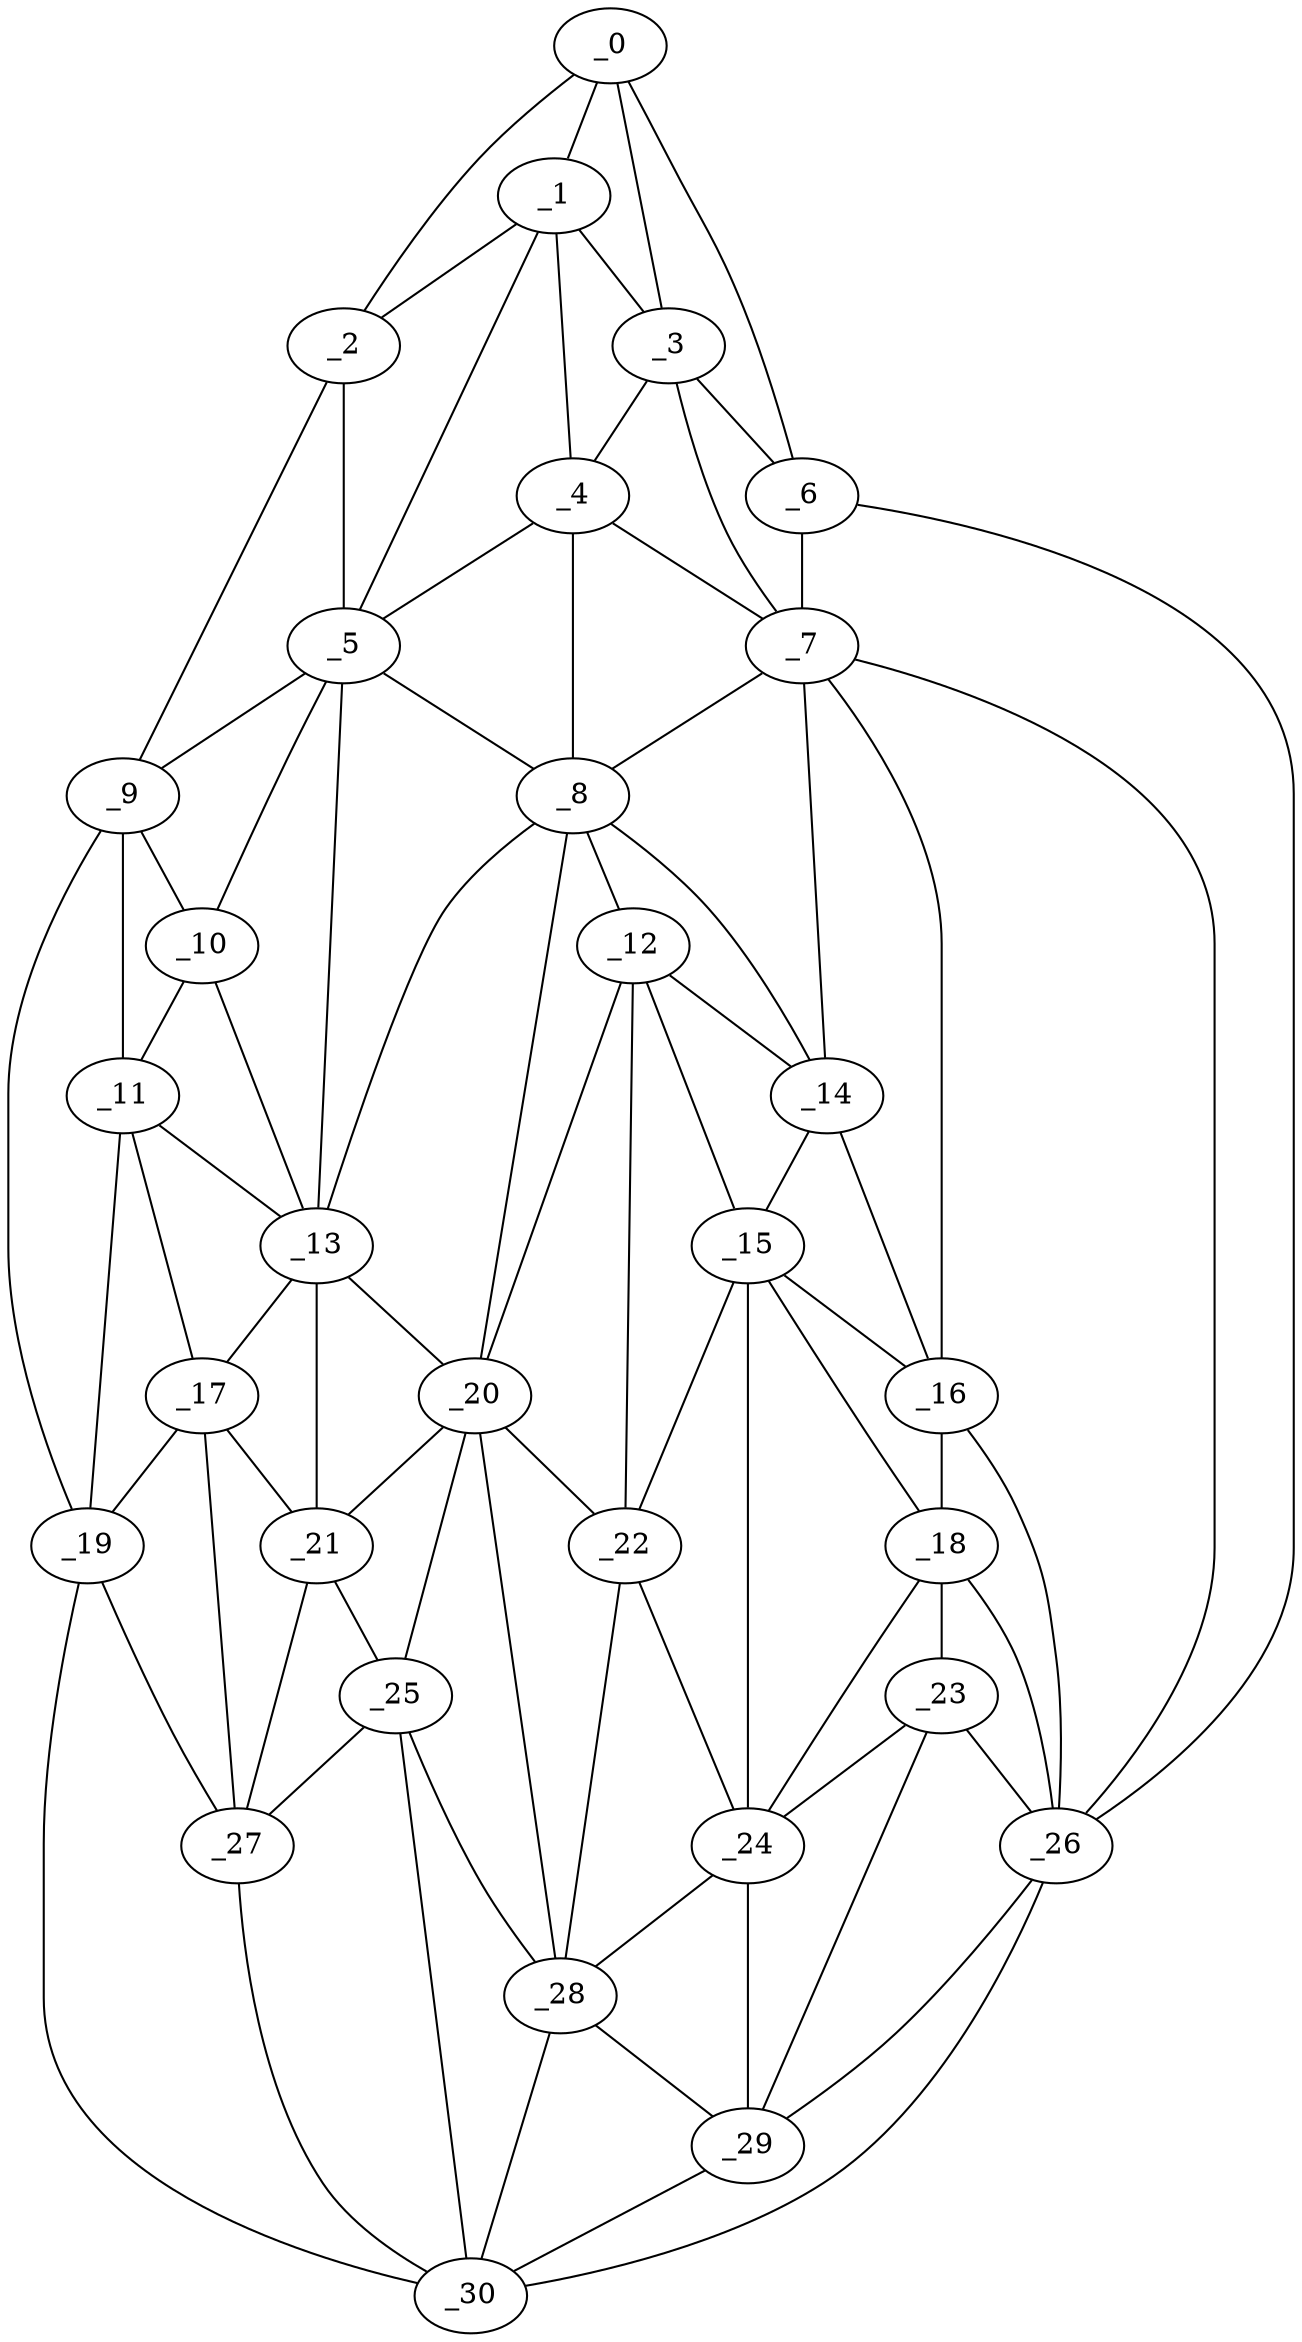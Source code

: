 graph "obj89__15.gxl" {
	_0	 [x=14,
		y=11];
	_1	 [x=22,
		y=39];
	_0 -- _1	 [valence=2];
	_2	 [x=24,
		y=118];
	_0 -- _2	 [valence=1];
	_3	 [x=28,
		y=34];
	_0 -- _3	 [valence=1];
	_6	 [x=45,
		y=5];
	_0 -- _6	 [valence=1];
	_1 -- _2	 [valence=1];
	_1 -- _3	 [valence=2];
	_4	 [x=36,
		y=40];
	_1 -- _4	 [valence=2];
	_5	 [x=37,
		y=97];
	_1 -- _5	 [valence=2];
	_2 -- _5	 [valence=2];
	_9	 [x=53,
		y=124];
	_2 -- _9	 [valence=1];
	_3 -- _4	 [valence=2];
	_3 -- _6	 [valence=2];
	_7	 [x=52,
		y=13];
	_3 -- _7	 [valence=2];
	_4 -- _5	 [valence=1];
	_4 -- _7	 [valence=2];
	_8	 [x=52,
		y=43];
	_4 -- _8	 [valence=2];
	_5 -- _8	 [valence=2];
	_5 -- _9	 [valence=1];
	_10	 [x=56,
		y=107];
	_5 -- _10	 [valence=1];
	_13	 [x=68,
		y=98];
	_5 -- _13	 [valence=2];
	_6 -- _7	 [valence=2];
	_26	 [x=92,
		y=13];
	_6 -- _26	 [valence=1];
	_7 -- _8	 [valence=1];
	_14	 [x=69,
		y=27];
	_7 -- _14	 [valence=2];
	_16	 [x=74,
		y=26];
	_7 -- _16	 [valence=2];
	_7 -- _26	 [valence=2];
	_12	 [x=66,
		y=41];
	_8 -- _12	 [valence=1];
	_8 -- _13	 [valence=1];
	_8 -- _14	 [valence=2];
	_20	 [x=85,
		y=69];
	_8 -- _20	 [valence=2];
	_9 -- _10	 [valence=2];
	_11	 [x=64,
		y=119];
	_9 -- _11	 [valence=1];
	_19	 [x=80,
		y=117];
	_9 -- _19	 [valence=1];
	_10 -- _11	 [valence=2];
	_10 -- _13	 [valence=1];
	_11 -- _13	 [valence=1];
	_17	 [x=79,
		y=110];
	_11 -- _17	 [valence=2];
	_11 -- _19	 [valence=1];
	_12 -- _14	 [valence=2];
	_15	 [x=72,
		y=38];
	_12 -- _15	 [valence=2];
	_12 -- _20	 [valence=2];
	_22	 [x=87,
		y=46];
	_12 -- _22	 [valence=2];
	_13 -- _17	 [valence=2];
	_13 -- _20	 [valence=2];
	_21	 [x=85,
		y=82];
	_13 -- _21	 [valence=2];
	_14 -- _15	 [valence=2];
	_14 -- _16	 [valence=1];
	_15 -- _16	 [valence=2];
	_18	 [x=80,
		y=25];
	_15 -- _18	 [valence=2];
	_15 -- _22	 [valence=2];
	_24	 [x=89,
		y=33];
	_15 -- _24	 [valence=2];
	_16 -- _18	 [valence=1];
	_16 -- _26	 [valence=1];
	_17 -- _19	 [valence=2];
	_17 -- _21	 [valence=2];
	_27	 [x=92,
		y=84];
	_17 -- _27	 [valence=1];
	_23	 [x=88,
		y=22];
	_18 -- _23	 [valence=2];
	_18 -- _24	 [valence=2];
	_18 -- _26	 [valence=2];
	_19 -- _27	 [valence=2];
	_30	 [x=118,
		y=36];
	_19 -- _30	 [valence=1];
	_20 -- _21	 [valence=2];
	_20 -- _22	 [valence=2];
	_25	 [x=91,
		y=77];
	_20 -- _25	 [valence=1];
	_28	 [x=96,
		y=47];
	_20 -- _28	 [valence=2];
	_21 -- _25	 [valence=2];
	_21 -- _27	 [valence=1];
	_22 -- _24	 [valence=1];
	_22 -- _28	 [valence=2];
	_23 -- _24	 [valence=2];
	_23 -- _26	 [valence=1];
	_29	 [x=102,
		y=28];
	_23 -- _29	 [valence=1];
	_24 -- _28	 [valence=2];
	_24 -- _29	 [valence=1];
	_25 -- _27	 [valence=1];
	_25 -- _28	 [valence=1];
	_25 -- _30	 [valence=2];
	_26 -- _29	 [valence=2];
	_26 -- _30	 [valence=1];
	_27 -- _30	 [valence=2];
	_28 -- _29	 [valence=2];
	_28 -- _30	 [valence=1];
	_29 -- _30	 [valence=1];
}
